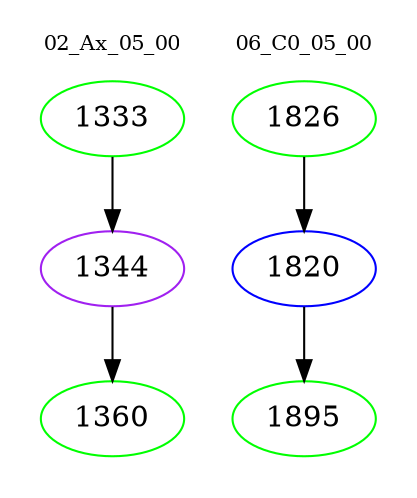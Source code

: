 digraph{
subgraph cluster_0 {
color = white
label = "02_Ax_05_00";
fontsize=10;
T0_1333 [label="1333", color="green"]
T0_1333 -> T0_1344 [color="black"]
T0_1344 [label="1344", color="purple"]
T0_1344 -> T0_1360 [color="black"]
T0_1360 [label="1360", color="green"]
}
subgraph cluster_1 {
color = white
label = "06_C0_05_00";
fontsize=10;
T1_1826 [label="1826", color="green"]
T1_1826 -> T1_1820 [color="black"]
T1_1820 [label="1820", color="blue"]
T1_1820 -> T1_1895 [color="black"]
T1_1895 [label="1895", color="green"]
}
}
